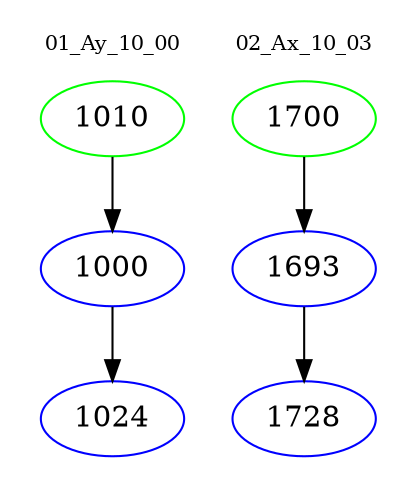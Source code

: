 digraph{
subgraph cluster_0 {
color = white
label = "01_Ay_10_00";
fontsize=10;
T0_1010 [label="1010", color="green"]
T0_1010 -> T0_1000 [color="black"]
T0_1000 [label="1000", color="blue"]
T0_1000 -> T0_1024 [color="black"]
T0_1024 [label="1024", color="blue"]
}
subgraph cluster_1 {
color = white
label = "02_Ax_10_03";
fontsize=10;
T1_1700 [label="1700", color="green"]
T1_1700 -> T1_1693 [color="black"]
T1_1693 [label="1693", color="blue"]
T1_1693 -> T1_1728 [color="black"]
T1_1728 [label="1728", color="blue"]
}
}
